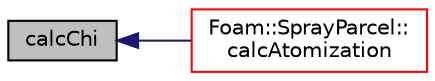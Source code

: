 digraph "calcChi"
{
  bgcolor="transparent";
  edge [fontname="Helvetica",fontsize="10",labelfontname="Helvetica",labelfontsize="10"];
  node [fontname="Helvetica",fontsize="10",shape=record];
  rankdir="LR";
  Node1 [label="calcChi",height=0.2,width=0.4,color="black", fillcolor="grey75", style="filled", fontcolor="black"];
  Node1 -> Node2 [dir="back",color="midnightblue",fontsize="10",style="solid",fontname="Helvetica"];
  Node2 [label="Foam::SprayParcel::\lcalcAtomization",height=0.2,width=0.4,color="red",URL="$a02482.html#a1a437fdd14fbafd4141d04db0ff7f246",tooltip="Correct parcel properties according to atomization model. "];
}
